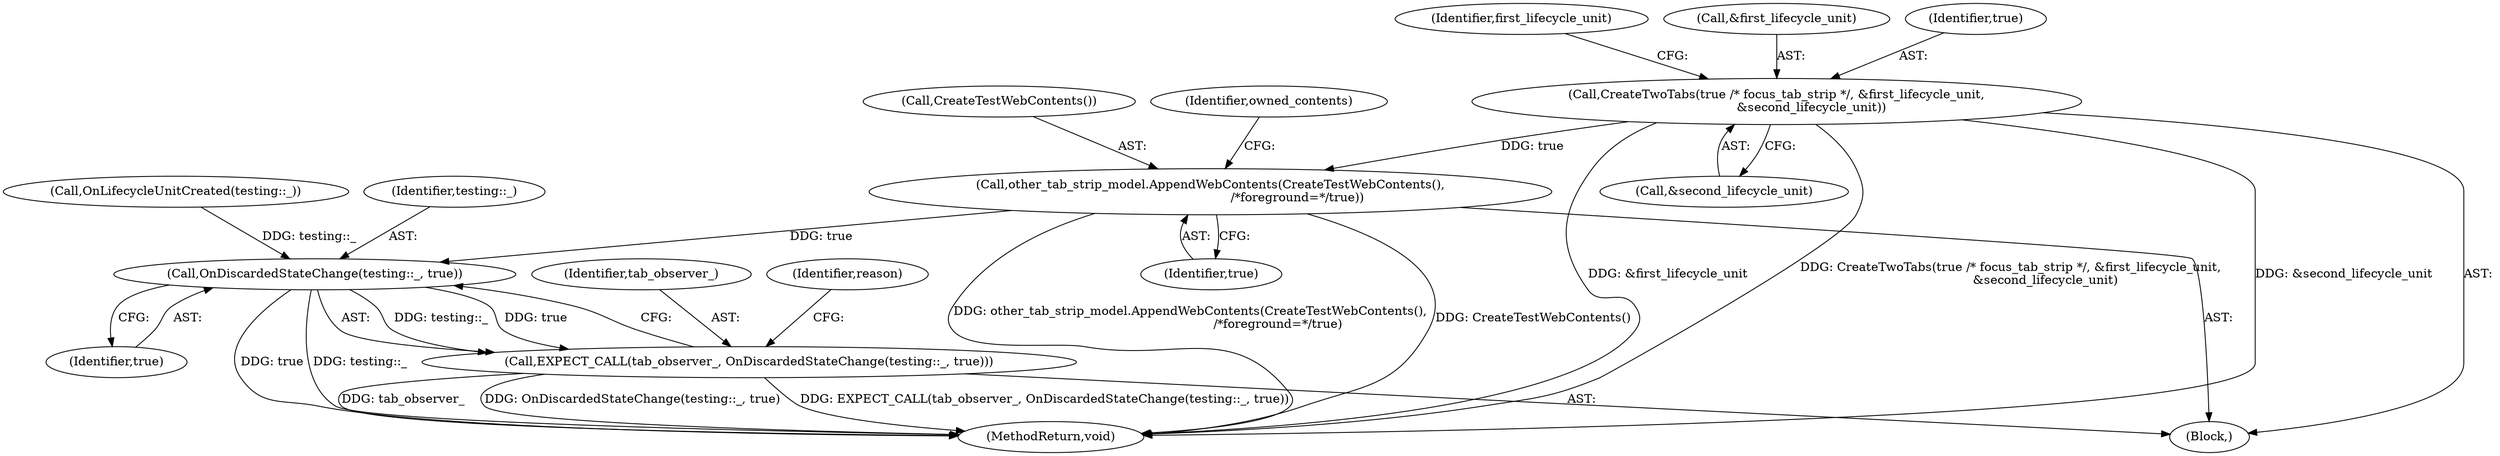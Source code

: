digraph "0_Chrome_7394cf6f43d7a86630d3eb1c728fd63c621b5530_7@pointer" {
"1000113" [label="(Call,CreateTwoTabs(true /* focus_tab_strip */, &first_lifecycle_unit,\n                  &second_lifecycle_unit))"];
"1000139" [label="(Call,other_tab_strip_model.AppendWebContents(CreateTestWebContents(),\n                                             /*foreground=*/true))"];
"1000153" [label="(Call,OnDiscardedStateChange(testing::_, true))"];
"1000151" [label="(Call,EXPECT_CALL(tab_observer_, OnDiscardedStateChange(testing::_, true)))"];
"1000153" [label="(Call,OnDiscardedStateChange(testing::_, true))"];
"1000137" [label="(Call,OnLifecycleUnitCreated(testing::_))"];
"1000113" [label="(Call,CreateTwoTabs(true /* focus_tab_strip */, &first_lifecycle_unit,\n                  &second_lifecycle_unit))"];
"1000120" [label="(Identifier,first_lifecycle_unit)"];
"1000117" [label="(Call,&second_lifecycle_unit)"];
"1000155" [label="(Identifier,true)"];
"1000151" [label="(Call,EXPECT_CALL(tab_observer_, OnDiscardedStateChange(testing::_, true)))"];
"1000141" [label="(Identifier,true)"];
"1000165" [label="(MethodReturn,void)"];
"1000140" [label="(Call,CreateTestWebContents())"];
"1000144" [label="(Identifier,owned_contents)"];
"1000104" [label="(Block,)"];
"1000154" [label="(Identifier,testing::_)"];
"1000115" [label="(Call,&first_lifecycle_unit)"];
"1000157" [label="(Identifier,reason)"];
"1000152" [label="(Identifier,tab_observer_)"];
"1000114" [label="(Identifier,true)"];
"1000139" [label="(Call,other_tab_strip_model.AppendWebContents(CreateTestWebContents(),\n                                             /*foreground=*/true))"];
"1000113" -> "1000104"  [label="AST: "];
"1000113" -> "1000117"  [label="CFG: "];
"1000114" -> "1000113"  [label="AST: "];
"1000115" -> "1000113"  [label="AST: "];
"1000117" -> "1000113"  [label="AST: "];
"1000120" -> "1000113"  [label="CFG: "];
"1000113" -> "1000165"  [label="DDG: &second_lifecycle_unit"];
"1000113" -> "1000165"  [label="DDG: &first_lifecycle_unit"];
"1000113" -> "1000165"  [label="DDG: CreateTwoTabs(true /* focus_tab_strip */, &first_lifecycle_unit,\n                  &second_lifecycle_unit)"];
"1000113" -> "1000139"  [label="DDG: true"];
"1000139" -> "1000104"  [label="AST: "];
"1000139" -> "1000141"  [label="CFG: "];
"1000140" -> "1000139"  [label="AST: "];
"1000141" -> "1000139"  [label="AST: "];
"1000144" -> "1000139"  [label="CFG: "];
"1000139" -> "1000165"  [label="DDG: other_tab_strip_model.AppendWebContents(CreateTestWebContents(),\n                                             /*foreground=*/true)"];
"1000139" -> "1000165"  [label="DDG: CreateTestWebContents()"];
"1000139" -> "1000153"  [label="DDG: true"];
"1000153" -> "1000151"  [label="AST: "];
"1000153" -> "1000155"  [label="CFG: "];
"1000154" -> "1000153"  [label="AST: "];
"1000155" -> "1000153"  [label="AST: "];
"1000151" -> "1000153"  [label="CFG: "];
"1000153" -> "1000165"  [label="DDG: testing::_"];
"1000153" -> "1000165"  [label="DDG: true"];
"1000153" -> "1000151"  [label="DDG: testing::_"];
"1000153" -> "1000151"  [label="DDG: true"];
"1000137" -> "1000153"  [label="DDG: testing::_"];
"1000151" -> "1000104"  [label="AST: "];
"1000152" -> "1000151"  [label="AST: "];
"1000157" -> "1000151"  [label="CFG: "];
"1000151" -> "1000165"  [label="DDG: EXPECT_CALL(tab_observer_, OnDiscardedStateChange(testing::_, true))"];
"1000151" -> "1000165"  [label="DDG: tab_observer_"];
"1000151" -> "1000165"  [label="DDG: OnDiscardedStateChange(testing::_, true)"];
}
